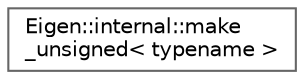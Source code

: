 digraph "类继承关系图"
{
 // LATEX_PDF_SIZE
  bgcolor="transparent";
  edge [fontname=Helvetica,fontsize=10,labelfontname=Helvetica,labelfontsize=10];
  node [fontname=Helvetica,fontsize=10,shape=box,height=0.2,width=0.4];
  rankdir="LR";
  Node0 [id="Node000000",label="Eigen::internal::make\l_unsigned\< typename \>",height=0.2,width=0.4,color="grey40", fillcolor="white", style="filled",URL="$struct_eigen_1_1internal_1_1make__unsigned.html",tooltip=" "];
}
